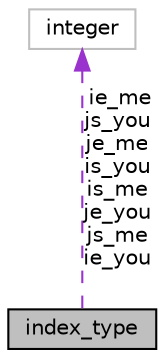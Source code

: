 digraph "index_type"
{
 // INTERACTIVE_SVG=YES
 // LATEX_PDF_SIZE
  edge [fontname="Helvetica",fontsize="10",labelfontname="Helvetica",labelfontsize="10"];
  node [fontname="Helvetica",fontsize="10",shape=record];
  Node1 [label="index_type",height=0.2,width=0.4,color="black", fillcolor="grey75", style="filled", fontcolor="black",tooltip="index bounds for use in nestSpec"];
  Node2 -> Node1 [dir="back",color="darkorchid3",fontsize="10",style="dashed",label=" ie_me\njs_you\nje_me\nis_you\nis_me\nje_you\njs_me\nie_you" ,fontname="Helvetica"];
  Node2 [label="integer",height=0.2,width=0.4,color="grey75", fillcolor="white", style="filled",tooltip=" "];
}
